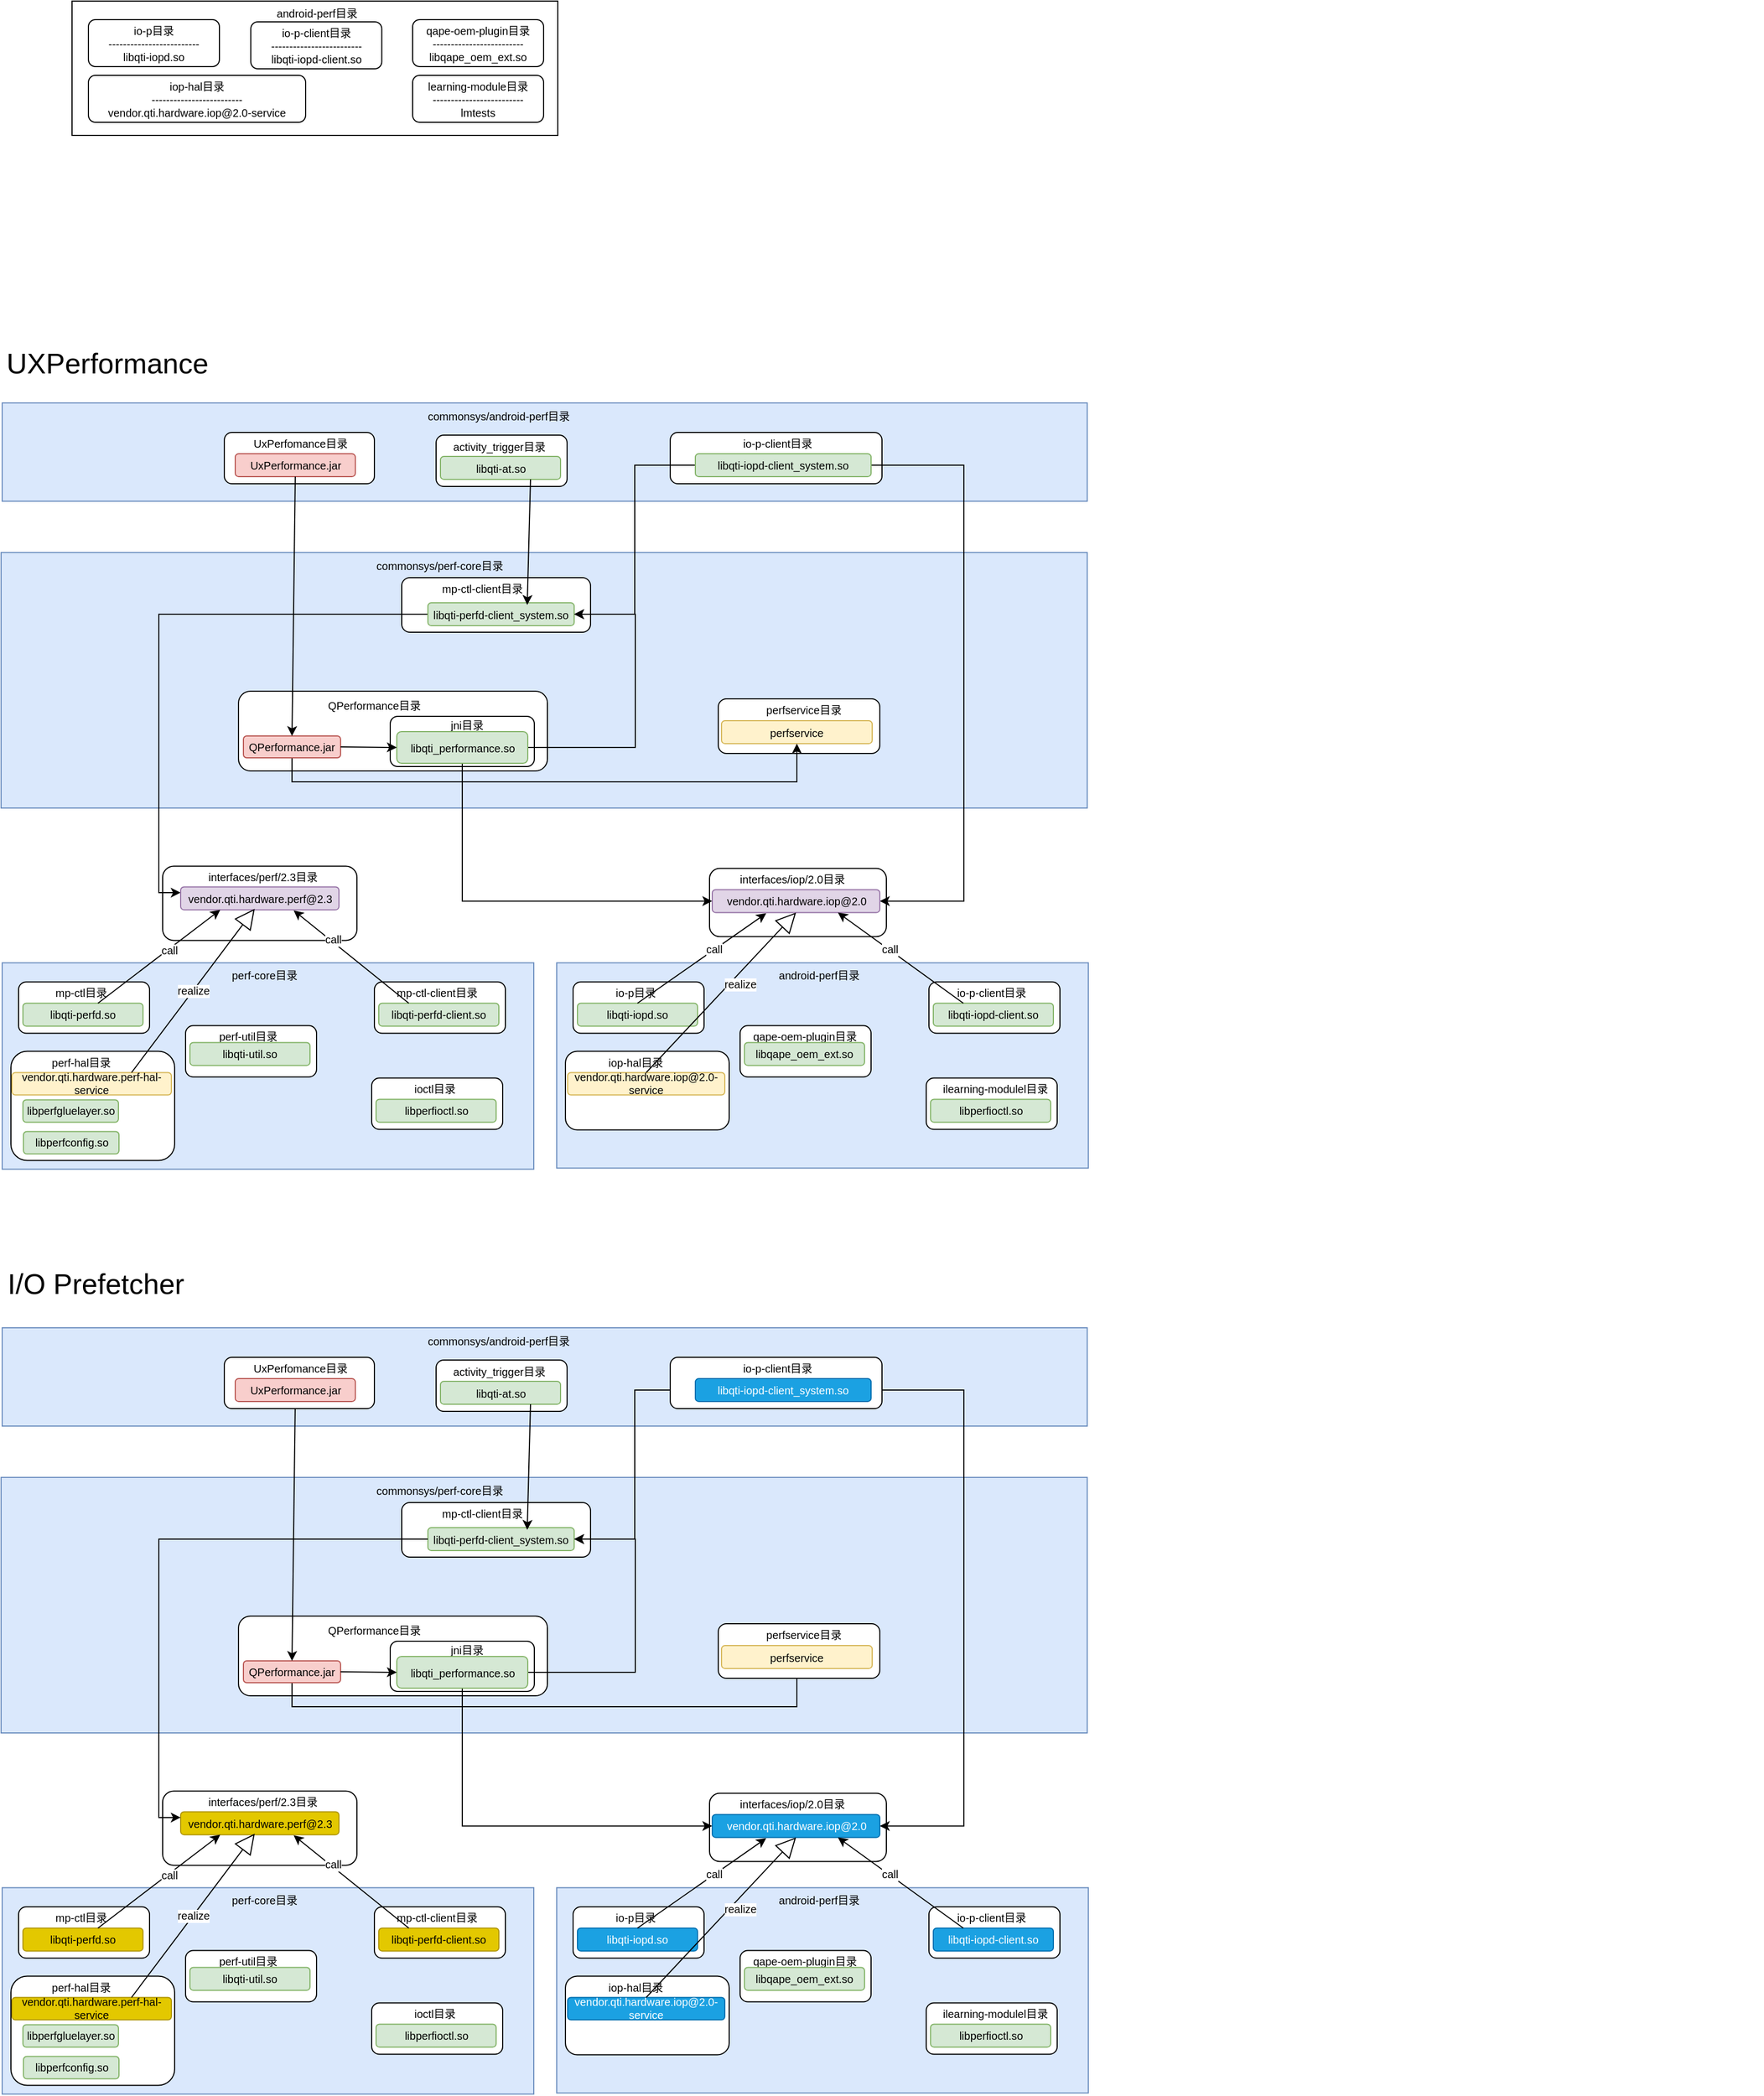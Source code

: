 <mxfile version="21.2.3" type="github">
  <diagram name="第 1 页" id="LOrS9Zu_VuIdK76nyXHI">
    <mxGraphModel dx="1238" dy="1875" grid="0" gridSize="10" guides="1" tooltips="1" connect="1" arrows="1" fold="1" page="1" pageScale="1" pageWidth="827" pageHeight="1169" math="0" shadow="0">
      <root>
        <mxCell id="0" />
        <mxCell id="1" parent="0" />
        <mxCell id="BJxtmZE1OANIkkmbHClj-128" value="" style="group" parent="1" vertex="1" connectable="0">
          <mxGeometry x="51" y="-185" width="1613" height="908" as="geometry" />
        </mxCell>
        <mxCell id="BJxtmZE1OANIkkmbHClj-96" value="" style="rounded=1;whiteSpace=wrap;html=1;fontSize=10;" parent="BJxtmZE1OANIkkmbHClj-128" vertex="1">
          <mxGeometry x="648" y="794.24" width="162" height="62.5" as="geometry" />
        </mxCell>
        <mxCell id="BJxtmZE1OANIkkmbHClj-71" value="" style="rounded=1;whiteSpace=wrap;html=1;fontSize=10;" parent="BJxtmZE1OANIkkmbHClj-128" vertex="1">
          <mxGeometry x="147" y="792.24" width="178" height="68" as="geometry" />
        </mxCell>
        <mxCell id="BJxtmZE1OANIkkmbHClj-29" value="" style="rounded=0;whiteSpace=wrap;html=1;fontSize=10;fillColor=#dae8fc;strokeColor=#6c8ebf;" parent="BJxtmZE1OANIkkmbHClj-128" vertex="1">
          <mxGeometry x="-1" y="505" width="995" height="234" as="geometry" />
        </mxCell>
        <mxCell id="BJxtmZE1OANIkkmbHClj-27" value="" style="rounded=0;whiteSpace=wrap;html=1;fontSize=10;fillColor=#dae8fc;strokeColor=#6c8ebf;" parent="BJxtmZE1OANIkkmbHClj-128" vertex="1">
          <mxGeometry y="368" width="994" height="90" as="geometry" />
        </mxCell>
        <mxCell id="BJxtmZE1OANIkkmbHClj-19" value="" style="rounded=0;whiteSpace=wrap;html=1;fontSize=10;" parent="BJxtmZE1OANIkkmbHClj-128" vertex="1">
          <mxGeometry x="64" width="445" height="123" as="geometry" />
        </mxCell>
        <mxCell id="BJxtmZE1OANIkkmbHClj-12" value="" style="rounded=0;whiteSpace=wrap;html=1;fontSize=10;fillColor=#dae8fc;strokeColor=#6c8ebf;" parent="BJxtmZE1OANIkkmbHClj-128" vertex="1">
          <mxGeometry y="880.74" width="487" height="189" as="geometry" />
        </mxCell>
        <mxCell id="BJxtmZE1OANIkkmbHClj-13" value="perf-core目录" style="text;html=1;strokeColor=none;fillColor=none;align=center;verticalAlign=middle;whiteSpace=wrap;rounded=0;fontSize=10;" parent="BJxtmZE1OANIkkmbHClj-128" vertex="1">
          <mxGeometry x="202" y="876.74" width="77" height="30" as="geometry" />
        </mxCell>
        <mxCell id="BJxtmZE1OANIkkmbHClj-14" value="&lt;div style=&quot;font-size: 10px;&quot;&gt;io-p目录&lt;/div&gt;&lt;div style=&quot;font-size: 10px;&quot;&gt;-------------------------&lt;br style=&quot;font-size: 10px;&quot;&gt;&lt;/div&gt;libqti-iopd.so" style="rounded=1;whiteSpace=wrap;html=1;fontSize=10;" parent="BJxtmZE1OANIkkmbHClj-128" vertex="1">
          <mxGeometry x="79" y="17" width="120" height="43" as="geometry" />
        </mxCell>
        <mxCell id="BJxtmZE1OANIkkmbHClj-15" value="&lt;div style=&quot;font-size: 10px;&quot;&gt;io-p-client目录&lt;/div&gt;&lt;div style=&quot;font-size: 10px;&quot;&gt;-------------------------&lt;br style=&quot;font-size: 10px;&quot;&gt;&lt;/div&gt;libqti-iopd-client.so" style="rounded=1;whiteSpace=wrap;html=1;fontSize=10;" parent="BJxtmZE1OANIkkmbHClj-128" vertex="1">
          <mxGeometry x="227.75" y="19" width="120" height="43" as="geometry" />
        </mxCell>
        <mxCell id="BJxtmZE1OANIkkmbHClj-16" value="&lt;div style=&quot;font-size: 10px;&quot;&gt;iop-hal目录&lt;/div&gt;&lt;div style=&quot;font-size: 10px;&quot;&gt;-------------------------&lt;br style=&quot;font-size: 10px;&quot;&gt;&lt;/div&gt;vendor.qti.hardware.iop@2.0-service" style="rounded=1;whiteSpace=wrap;html=1;fontSize=10;" parent="BJxtmZE1OANIkkmbHClj-128" vertex="1">
          <mxGeometry x="79" y="68" width="199" height="43" as="geometry" />
        </mxCell>
        <mxCell id="BJxtmZE1OANIkkmbHClj-17" value="&lt;div style=&quot;font-size: 10px;&quot;&gt;learning-module目录&lt;/div&gt;&lt;div style=&quot;font-size: 10px;&quot;&gt;-------------------------&lt;br style=&quot;font-size: 10px;&quot;&gt;&lt;/div&gt;lmtests" style="rounded=1;whiteSpace=wrap;html=1;fontSize=10;" parent="BJxtmZE1OANIkkmbHClj-128" vertex="1">
          <mxGeometry x="376" y="68" width="120" height="43" as="geometry" />
        </mxCell>
        <mxCell id="BJxtmZE1OANIkkmbHClj-18" value="&lt;div style=&quot;font-size: 10px;&quot;&gt;qape-oem-plugin目录&lt;/div&gt;&lt;div style=&quot;font-size: 10px;&quot;&gt;-------------------------&lt;br style=&quot;font-size: 10px;&quot;&gt;&lt;/div&gt;libqape_oem_ext.so" style="rounded=1;whiteSpace=wrap;html=1;fontSize=10;" parent="BJxtmZE1OANIkkmbHClj-128" vertex="1">
          <mxGeometry x="376" y="17" width="120" height="43" as="geometry" />
        </mxCell>
        <mxCell id="BJxtmZE1OANIkkmbHClj-20" value="android-perf目录" style="text;html=1;strokeColor=none;fillColor=none;align=center;verticalAlign=middle;whiteSpace=wrap;rounded=0;fontSize=10;" parent="BJxtmZE1OANIkkmbHClj-128" vertex="1">
          <mxGeometry x="241.5" width="92.5" height="21" as="geometry" />
        </mxCell>
        <mxCell id="BJxtmZE1OANIkkmbHClj-23" value="" style="rounded=1;whiteSpace=wrap;html=1;fontSize=10;" parent="BJxtmZE1OANIkkmbHClj-128" vertex="1">
          <mxGeometry x="397.5" y="397.5" width="120" height="47" as="geometry" />
        </mxCell>
        <mxCell id="BJxtmZE1OANIkkmbHClj-28" value="commonsys/android-perf目录" style="text;html=1;strokeColor=none;fillColor=none;align=center;verticalAlign=middle;whiteSpace=wrap;rounded=0;fontSize=10;" parent="BJxtmZE1OANIkkmbHClj-128" vertex="1">
          <mxGeometry x="371" y="365" width="168" height="30" as="geometry" />
        </mxCell>
        <mxCell id="BJxtmZE1OANIkkmbHClj-30" value="&lt;div style=&quot;font-size: 10px;&quot;&gt;&lt;br style=&quot;font-size: 10px;&quot;&gt;&lt;/div&gt;" style="rounded=1;whiteSpace=wrap;html=1;fontSize=10;" parent="BJxtmZE1OANIkkmbHClj-128" vertex="1">
          <mxGeometry x="366" y="528" width="173" height="50" as="geometry" />
        </mxCell>
        <mxCell id="BJxtmZE1OANIkkmbHClj-31" value="" style="rounded=1;whiteSpace=wrap;html=1;fontSize=10;" parent="BJxtmZE1OANIkkmbHClj-128" vertex="1">
          <mxGeometry x="656" y="639" width="148" height="50" as="geometry" />
        </mxCell>
        <mxCell id="BJxtmZE1OANIkkmbHClj-32" value="" style="rounded=1;whiteSpace=wrap;html=1;fontSize=10;" parent="BJxtmZE1OANIkkmbHClj-128" vertex="1">
          <mxGeometry x="216.5" y="632" width="283" height="73" as="geometry" />
        </mxCell>
        <mxCell id="BJxtmZE1OANIkkmbHClj-33" value="commonsys/perf-core目录" style="text;html=1;strokeColor=none;fillColor=none;align=center;verticalAlign=middle;whiteSpace=wrap;rounded=0;fontSize=10;" parent="BJxtmZE1OANIkkmbHClj-128" vertex="1">
          <mxGeometry x="317" y="502" width="168" height="30" as="geometry" />
        </mxCell>
        <mxCell id="BJxtmZE1OANIkkmbHClj-34" value="&lt;div style=&quot;font-size: 10px;&quot;&gt;QPerformance目录&lt;/div&gt;" style="text;html=1;strokeColor=none;fillColor=none;align=center;verticalAlign=middle;whiteSpace=wrap;rounded=0;fontSize=10;" parent="BJxtmZE1OANIkkmbHClj-128" vertex="1">
          <mxGeometry x="295.5" y="629" width="90" height="32" as="geometry" />
        </mxCell>
        <mxCell id="gRm9niKjADu2uUC6J8cT-8" style="edgeStyle=orthogonalEdgeStyle;rounded=0;orthogonalLoop=1;jettySize=auto;html=1;entryX=0;entryY=0.25;entryDx=0;entryDy=0;" parent="BJxtmZE1OANIkkmbHClj-128" source="BJxtmZE1OANIkkmbHClj-37" target="BJxtmZE1OANIkkmbHClj-73" edge="1">
          <mxGeometry relative="1" as="geometry" />
        </mxCell>
        <mxCell id="BJxtmZE1OANIkkmbHClj-37" value="libqti-perfd-client_system.so" style="rounded=1;whiteSpace=wrap;html=1;fontSize=10;fillColor=#d5e8d4;strokeColor=#82b366;" parent="BJxtmZE1OANIkkmbHClj-128" vertex="1">
          <mxGeometry x="390" y="551" width="134" height="21" as="geometry" />
        </mxCell>
        <mxCell id="BJxtmZE1OANIkkmbHClj-38" value="mp-ctl-client目录" style="text;html=1;strokeColor=none;fillColor=none;align=center;verticalAlign=middle;whiteSpace=wrap;rounded=0;fontSize=10;" parent="BJxtmZE1OANIkkmbHClj-128" vertex="1">
          <mxGeometry x="399" y="523" width="82" height="30" as="geometry" />
        </mxCell>
        <mxCell id="BJxtmZE1OANIkkmbHClj-39" value="perfservice目录" style="text;html=1;strokeColor=none;fillColor=none;align=center;verticalAlign=middle;whiteSpace=wrap;rounded=0;fontSize=10;" parent="BJxtmZE1OANIkkmbHClj-128" vertex="1">
          <mxGeometry x="697" y="634" width="74.5" height="30" as="geometry" />
        </mxCell>
        <mxCell id="BJxtmZE1OANIkkmbHClj-42" value="perfservice" style="rounded=1;whiteSpace=wrap;html=1;fontSize=10;fillColor=#fff2cc;strokeColor=#d6b656;" parent="BJxtmZE1OANIkkmbHClj-128" vertex="1">
          <mxGeometry x="659" y="659" width="138" height="21" as="geometry" />
        </mxCell>
        <mxCell id="BJxtmZE1OANIkkmbHClj-127" style="edgeStyle=orthogonalEdgeStyle;rounded=0;orthogonalLoop=1;jettySize=auto;html=1;entryX=0.5;entryY=1;entryDx=0;entryDy=0;fontSize=10;exitX=0.5;exitY=1;exitDx=0;exitDy=0;" parent="BJxtmZE1OANIkkmbHClj-128" source="BJxtmZE1OANIkkmbHClj-43" target="BJxtmZE1OANIkkmbHClj-42" edge="1">
          <mxGeometry relative="1" as="geometry">
            <Array as="points">
              <mxPoint x="266" y="715" />
              <mxPoint x="728" y="715" />
            </Array>
          </mxGeometry>
        </mxCell>
        <mxCell id="BJxtmZE1OANIkkmbHClj-43" value="QPerformance.jar" style="rounded=1;whiteSpace=wrap;html=1;fontSize=10;fillColor=#f8cecc;strokeColor=#b85450;" parent="BJxtmZE1OANIkkmbHClj-128" vertex="1">
          <mxGeometry x="221" y="673" width="89" height="20" as="geometry" />
        </mxCell>
        <mxCell id="BJxtmZE1OANIkkmbHClj-45" value="&lt;div style=&quot;font-size: 10px;&quot;&gt;activity_trigger目录&lt;/div&gt;" style="text;html=1;strokeColor=none;fillColor=none;align=center;verticalAlign=middle;whiteSpace=wrap;rounded=0;fontSize=10;" parent="BJxtmZE1OANIkkmbHClj-128" vertex="1">
          <mxGeometry x="410.5" y="392.5" width="89" height="30" as="geometry" />
        </mxCell>
        <mxCell id="BJxtmZE1OANIkkmbHClj-47" value="libqti-at.so" style="rounded=1;whiteSpace=wrap;html=1;fontSize=10;fillColor=#d5e8d4;strokeColor=#82b366;" parent="BJxtmZE1OANIkkmbHClj-128" vertex="1">
          <mxGeometry x="401.5" y="417" width="110" height="21" as="geometry" />
        </mxCell>
        <mxCell id="BJxtmZE1OANIkkmbHClj-49" value="" style="rounded=1;whiteSpace=wrap;html=1;fontSize=10;" parent="BJxtmZE1OANIkkmbHClj-128" vertex="1">
          <mxGeometry x="612" y="395" width="194" height="47" as="geometry" />
        </mxCell>
        <mxCell id="BJxtmZE1OANIkkmbHClj-50" value="&lt;div style=&quot;font-size: 10px;&quot;&gt;&lt;div style=&quot;font-size: 10px;&quot;&gt;io-p-client目录&lt;/div&gt;&lt;/div&gt;" style="text;html=1;strokeColor=none;fillColor=none;align=center;verticalAlign=middle;whiteSpace=wrap;rounded=0;fontSize=10;" parent="BJxtmZE1OANIkkmbHClj-128" vertex="1">
          <mxGeometry x="666" y="390" width="89" height="30" as="geometry" />
        </mxCell>
        <mxCell id="gRm9niKjADu2uUC6J8cT-3" style="edgeStyle=orthogonalEdgeStyle;rounded=0;orthogonalLoop=1;jettySize=auto;html=1;entryX=1;entryY=0.5;entryDx=0;entryDy=0;exitX=1;exitY=0.5;exitDx=0;exitDy=0;" parent="BJxtmZE1OANIkkmbHClj-128" source="BJxtmZE1OANIkkmbHClj-51" target="BJxtmZE1OANIkkmbHClj-98" edge="1">
          <mxGeometry relative="1" as="geometry">
            <Array as="points">
              <mxPoint x="881" y="425" />
              <mxPoint x="881" y="824" />
            </Array>
          </mxGeometry>
        </mxCell>
        <mxCell id="gRm9niKjADu2uUC6J8cT-6" style="edgeStyle=orthogonalEdgeStyle;rounded=0;orthogonalLoop=1;jettySize=auto;html=1;entryX=1;entryY=0.5;entryDx=0;entryDy=0;" parent="BJxtmZE1OANIkkmbHClj-128" source="BJxtmZE1OANIkkmbHClj-51" target="BJxtmZE1OANIkkmbHClj-37" edge="1">
          <mxGeometry relative="1" as="geometry" />
        </mxCell>
        <mxCell id="BJxtmZE1OANIkkmbHClj-51" value="libqti-iopd-client_system.so" style="rounded=1;whiteSpace=wrap;html=1;fontSize=10;fillColor=#d5e8d4;strokeColor=#82b366;" parent="BJxtmZE1OANIkkmbHClj-128" vertex="1">
          <mxGeometry x="635" y="414.5" width="161" height="21" as="geometry" />
        </mxCell>
        <mxCell id="BJxtmZE1OANIkkmbHClj-52" value="" style="rounded=1;whiteSpace=wrap;html=1;fontSize=10;" parent="BJxtmZE1OANIkkmbHClj-128" vertex="1">
          <mxGeometry x="203.5" y="395" width="137.5" height="47" as="geometry" />
        </mxCell>
        <mxCell id="BJxtmZE1OANIkkmbHClj-53" value="&lt;div style=&quot;font-size: 10px;&quot;&gt;&lt;div style=&quot;font-size: 10px;&quot;&gt;UxPerfomance目录&lt;/div&gt;&lt;/div&gt;" style="text;html=1;strokeColor=none;fillColor=none;align=center;verticalAlign=middle;whiteSpace=wrap;rounded=0;fontSize=10;" parent="BJxtmZE1OANIkkmbHClj-128" vertex="1">
          <mxGeometry x="216.5" y="390" width="112.5" height="30" as="geometry" />
        </mxCell>
        <mxCell id="BJxtmZE1OANIkkmbHClj-54" value="UxPerformance.jar" style="rounded=1;whiteSpace=wrap;html=1;fontSize=10;fillColor=#f8cecc;strokeColor=#b85450;" parent="BJxtmZE1OANIkkmbHClj-128" vertex="1">
          <mxGeometry x="213.5" y="414.5" width="110" height="21" as="geometry" />
        </mxCell>
        <mxCell id="BJxtmZE1OANIkkmbHClj-55" value="" style="rounded=1;whiteSpace=wrap;html=1;fontSize=10;" parent="BJxtmZE1OANIkkmbHClj-128" vertex="1">
          <mxGeometry x="15" y="898.24" width="120" height="47" as="geometry" />
        </mxCell>
        <mxCell id="BJxtmZE1OANIkkmbHClj-56" value="&lt;div style=&quot;font-size: 10px;&quot;&gt;&lt;div style=&quot;font-size: 10px;&quot;&gt;mp-ctl目录&lt;/div&gt;&lt;/div&gt;" style="text;html=1;strokeColor=none;fillColor=none;align=center;verticalAlign=middle;whiteSpace=wrap;rounded=0;fontSize=10;" parent="BJxtmZE1OANIkkmbHClj-128" vertex="1">
          <mxGeometry x="28" y="893.24" width="89" height="30" as="geometry" />
        </mxCell>
        <mxCell id="BJxtmZE1OANIkkmbHClj-57" value="&lt;div style=&quot;font-size: 10px;&quot;&gt;libqti-perfd.so&lt;/div&gt;" style="rounded=1;whiteSpace=wrap;html=1;fontSize=10;fillColor=#d5e8d4;strokeColor=#82b366;" parent="BJxtmZE1OANIkkmbHClj-128" vertex="1">
          <mxGeometry x="19" y="917.74" width="110" height="21" as="geometry" />
        </mxCell>
        <mxCell id="BJxtmZE1OANIkkmbHClj-58" value="" style="rounded=1;whiteSpace=wrap;html=1;fontSize=10;" parent="BJxtmZE1OANIkkmbHClj-128" vertex="1">
          <mxGeometry x="338.5" y="986.24" width="120" height="47" as="geometry" />
        </mxCell>
        <mxCell id="BJxtmZE1OANIkkmbHClj-59" value="&lt;div style=&quot;font-size: 10px;&quot;&gt;&lt;div style=&quot;font-size: 10px;&quot;&gt;ioctl目录&lt;/div&gt;&lt;/div&gt;" style="text;html=1;strokeColor=none;fillColor=none;align=center;verticalAlign=middle;whiteSpace=wrap;rounded=0;fontSize=10;" parent="BJxtmZE1OANIkkmbHClj-128" vertex="1">
          <mxGeometry x="351.5" y="981.24" width="89" height="30" as="geometry" />
        </mxCell>
        <mxCell id="BJxtmZE1OANIkkmbHClj-60" value="libperfioctl.so" style="rounded=1;whiteSpace=wrap;html=1;fontSize=10;fillColor=#d5e8d4;strokeColor=#82b366;" parent="BJxtmZE1OANIkkmbHClj-128" vertex="1">
          <mxGeometry x="342.5" y="1005.74" width="110" height="21" as="geometry" />
        </mxCell>
        <mxCell id="BJxtmZE1OANIkkmbHClj-61" value="" style="rounded=1;whiteSpace=wrap;html=1;fontSize=10;" parent="BJxtmZE1OANIkkmbHClj-128" vertex="1">
          <mxGeometry x="8" y="961.74" width="150" height="100" as="geometry" />
        </mxCell>
        <mxCell id="BJxtmZE1OANIkkmbHClj-62" value="&lt;div style=&quot;font-size: 10px;&quot;&gt;perf-hal目录&lt;/div&gt;" style="text;html=1;strokeColor=none;fillColor=none;align=center;verticalAlign=middle;whiteSpace=wrap;rounded=0;fontSize=10;" parent="BJxtmZE1OANIkkmbHClj-128" vertex="1">
          <mxGeometry x="28" y="956.74" width="89" height="30" as="geometry" />
        </mxCell>
        <mxCell id="BJxtmZE1OANIkkmbHClj-63" value="&lt;div style=&quot;font-size: 10px;&quot;&gt;libperfgluelayer.so&lt;/div&gt;" style="rounded=1;whiteSpace=wrap;html=1;fontSize=10;fillColor=#d5e8d4;strokeColor=#82b366;" parent="BJxtmZE1OANIkkmbHClj-128" vertex="1">
          <mxGeometry x="19" y="1006.24" width="87.5" height="20.5" as="geometry" />
        </mxCell>
        <mxCell id="BJxtmZE1OANIkkmbHClj-64" value="" style="rounded=1;whiteSpace=wrap;html=1;fontSize=10;" parent="BJxtmZE1OANIkkmbHClj-128" vertex="1">
          <mxGeometry x="168" y="938.24" width="120" height="47" as="geometry" />
        </mxCell>
        <mxCell id="BJxtmZE1OANIkkmbHClj-65" value="&lt;div style=&quot;font-size: 10px;&quot;&gt;perf-util目录&lt;/div&gt;" style="text;html=1;strokeColor=none;fillColor=none;align=center;verticalAlign=middle;whiteSpace=wrap;rounded=0;fontSize=10;" parent="BJxtmZE1OANIkkmbHClj-128" vertex="1">
          <mxGeometry x="181" y="933.24" width="89" height="30" as="geometry" />
        </mxCell>
        <mxCell id="BJxtmZE1OANIkkmbHClj-66" value="libqti-util.so" style="rounded=1;whiteSpace=wrap;html=1;fontSize=10;fillColor=#d5e8d4;strokeColor=#82b366;" parent="BJxtmZE1OANIkkmbHClj-128" vertex="1">
          <mxGeometry x="172" y="953.74" width="110" height="21" as="geometry" />
        </mxCell>
        <mxCell id="BJxtmZE1OANIkkmbHClj-67" value="" style="rounded=1;whiteSpace=wrap;html=1;fontSize=10;" parent="BJxtmZE1OANIkkmbHClj-128" vertex="1">
          <mxGeometry x="341" y="898.24" width="120" height="47" as="geometry" />
        </mxCell>
        <mxCell id="BJxtmZE1OANIkkmbHClj-68" value="&lt;div style=&quot;font-size: 10px;&quot;&gt;mp-ctl-client目录&lt;/div&gt;" style="text;html=1;strokeColor=none;fillColor=none;align=center;verticalAlign=middle;whiteSpace=wrap;rounded=0;fontSize=10;" parent="BJxtmZE1OANIkkmbHClj-128" vertex="1">
          <mxGeometry x="354" y="893.24" width="89" height="30" as="geometry" />
        </mxCell>
        <mxCell id="BJxtmZE1OANIkkmbHClj-69" value="&lt;div style=&quot;font-size: 10px;&quot;&gt;libqti-perfd-client.so&lt;/div&gt;" style="rounded=1;whiteSpace=wrap;html=1;fontSize=10;fillColor=#d5e8d4;strokeColor=#82b366;" parent="BJxtmZE1OANIkkmbHClj-128" vertex="1">
          <mxGeometry x="345" y="917.74" width="110" height="21" as="geometry" />
        </mxCell>
        <mxCell id="BJxtmZE1OANIkkmbHClj-70" value="libperfconfig.so" style="rounded=1;whiteSpace=wrap;html=1;fontSize=10;fillColor=#d5e8d4;strokeColor=#82b366;" parent="BJxtmZE1OANIkkmbHClj-128" vertex="1">
          <mxGeometry x="19.5" y="1035.24" width="87.5" height="20.5" as="geometry" />
        </mxCell>
        <mxCell id="BJxtmZE1OANIkkmbHClj-72" value="&lt;div style=&quot;font-size: 10px;&quot;&gt;interfaces/perf/2.3目录&lt;/div&gt;" style="text;html=1;strokeColor=none;fillColor=none;align=center;verticalAlign=middle;whiteSpace=wrap;rounded=0;fontSize=10;" parent="BJxtmZE1OANIkkmbHClj-128" vertex="1">
          <mxGeometry x="174" y="786.74" width="130" height="30" as="geometry" />
        </mxCell>
        <mxCell id="BJxtmZE1OANIkkmbHClj-73" value="vendor.qti.hardware.perf@2.3" style="rounded=1;whiteSpace=wrap;html=1;fontSize=10;fillColor=#e1d5e7;strokeColor=#9673a6;" parent="BJxtmZE1OANIkkmbHClj-128" vertex="1">
          <mxGeometry x="163.5" y="811.24" width="145" height="21" as="geometry" />
        </mxCell>
        <mxCell id="BJxtmZE1OANIkkmbHClj-74" value="" style="endArrow=classic;html=1;rounded=0;fontSize=10;entryX=0.25;entryY=1;entryDx=0;entryDy=0;" parent="BJxtmZE1OANIkkmbHClj-128" source="BJxtmZE1OANIkkmbHClj-57" target="BJxtmZE1OANIkkmbHClj-73" edge="1">
          <mxGeometry width="50" height="50" relative="1" as="geometry">
            <mxPoint x="40" y="840.74" as="sourcePoint" />
            <mxPoint x="90" y="790.74" as="targetPoint" />
          </mxGeometry>
        </mxCell>
        <mxCell id="BJxtmZE1OANIkkmbHClj-126" value="call" style="edgeLabel;html=1;align=center;verticalAlign=middle;resizable=0;points=[];fontSize=10;" parent="BJxtmZE1OANIkkmbHClj-74" vertex="1" connectable="0">
          <mxGeometry x="0.158" y="-1" relative="1" as="geometry">
            <mxPoint as="offset" />
          </mxGeometry>
        </mxCell>
        <mxCell id="BJxtmZE1OANIkkmbHClj-77" value="" style="endArrow=classic;html=1;rounded=0;fontSize=10;exitX=0.25;exitY=0;exitDx=0;exitDy=0;entryX=0.714;entryY=1.024;entryDx=0;entryDy=0;entryPerimeter=0;" parent="BJxtmZE1OANIkkmbHClj-128" source="BJxtmZE1OANIkkmbHClj-69" target="BJxtmZE1OANIkkmbHClj-73" edge="1">
          <mxGeometry width="50" height="50" relative="1" as="geometry">
            <mxPoint x="531" y="849.74" as="sourcePoint" />
            <mxPoint x="581" y="799.74" as="targetPoint" />
          </mxGeometry>
        </mxCell>
        <mxCell id="BJxtmZE1OANIkkmbHClj-125" value="call" style="edgeLabel;html=1;align=center;verticalAlign=middle;resizable=0;points=[];fontSize=10;" parent="BJxtmZE1OANIkkmbHClj-77" vertex="1" connectable="0">
          <mxGeometry x="0.346" y="-2" relative="1" as="geometry">
            <mxPoint as="offset" />
          </mxGeometry>
        </mxCell>
        <mxCell id="BJxtmZE1OANIkkmbHClj-78" value="" style="rounded=0;whiteSpace=wrap;html=1;fontSize=10;fillColor=#dae8fc;strokeColor=#6c8ebf;" parent="BJxtmZE1OANIkkmbHClj-128" vertex="1">
          <mxGeometry x="508" y="880.74" width="487" height="188" as="geometry" />
        </mxCell>
        <mxCell id="BJxtmZE1OANIkkmbHClj-79" value="android-perf目录" style="text;html=1;strokeColor=none;fillColor=none;align=center;verticalAlign=middle;whiteSpace=wrap;rounded=0;fontSize=10;" parent="BJxtmZE1OANIkkmbHClj-128" vertex="1">
          <mxGeometry x="710" y="876.74" width="77" height="30" as="geometry" />
        </mxCell>
        <mxCell id="BJxtmZE1OANIkkmbHClj-80" value="" style="rounded=1;whiteSpace=wrap;html=1;fontSize=10;" parent="BJxtmZE1OANIkkmbHClj-128" vertex="1">
          <mxGeometry x="523" y="898.24" width="120" height="47" as="geometry" />
        </mxCell>
        <mxCell id="BJxtmZE1OANIkkmbHClj-81" value="&lt;div style=&quot;font-size: 10px;&quot;&gt;&lt;div style=&quot;font-size: 10px;&quot;&gt;io-p目录&lt;/div&gt;&lt;/div&gt;" style="text;html=1;strokeColor=none;fillColor=none;align=center;verticalAlign=middle;whiteSpace=wrap;rounded=0;fontSize=10;" parent="BJxtmZE1OANIkkmbHClj-128" vertex="1">
          <mxGeometry x="536" y="893.24" width="89" height="30" as="geometry" />
        </mxCell>
        <mxCell id="BJxtmZE1OANIkkmbHClj-82" value="libqti-iopd.so" style="rounded=1;whiteSpace=wrap;html=1;fontSize=10;fillColor=#d5e8d4;strokeColor=#82b366;" parent="BJxtmZE1OANIkkmbHClj-128" vertex="1">
          <mxGeometry x="527" y="917.74" width="110" height="21" as="geometry" />
        </mxCell>
        <mxCell id="BJxtmZE1OANIkkmbHClj-83" value="" style="rounded=1;whiteSpace=wrap;html=1;fontSize=10;" parent="BJxtmZE1OANIkkmbHClj-128" vertex="1">
          <mxGeometry x="846.5" y="986.24" width="120" height="47" as="geometry" />
        </mxCell>
        <mxCell id="BJxtmZE1OANIkkmbHClj-84" value="&lt;div style=&quot;font-size: 10px;&quot;&gt;&lt;div style=&quot;font-size: 10px;&quot;&gt;ilearning-modulel目录&lt;/div&gt;&lt;/div&gt;" style="text;html=1;strokeColor=none;fillColor=none;align=center;verticalAlign=middle;whiteSpace=wrap;rounded=0;fontSize=10;" parent="BJxtmZE1OANIkkmbHClj-128" vertex="1">
          <mxGeometry x="859.5" y="981.24" width="99.5" height="30" as="geometry" />
        </mxCell>
        <mxCell id="BJxtmZE1OANIkkmbHClj-85" value="libperfioctl.so" style="rounded=1;whiteSpace=wrap;html=1;fontSize=10;fillColor=#d5e8d4;strokeColor=#82b366;" parent="BJxtmZE1OANIkkmbHClj-128" vertex="1">
          <mxGeometry x="850.5" y="1005.74" width="110" height="21" as="geometry" />
        </mxCell>
        <mxCell id="BJxtmZE1OANIkkmbHClj-86" value="" style="rounded=1;whiteSpace=wrap;html=1;fontSize=10;" parent="BJxtmZE1OANIkkmbHClj-128" vertex="1">
          <mxGeometry x="516" y="961.74" width="150" height="72" as="geometry" />
        </mxCell>
        <mxCell id="BJxtmZE1OANIkkmbHClj-87" value="&lt;div style=&quot;font-size: 10px;&quot;&gt;iop-hal目录&lt;/div&gt;" style="text;html=1;strokeColor=none;fillColor=none;align=center;verticalAlign=middle;whiteSpace=wrap;rounded=0;fontSize=10;" parent="BJxtmZE1OANIkkmbHClj-128" vertex="1">
          <mxGeometry x="536" y="956.74" width="89" height="30" as="geometry" />
        </mxCell>
        <mxCell id="BJxtmZE1OANIkkmbHClj-88" value="vendor.qti.hardware.iop@2.0-service" style="rounded=1;whiteSpace=wrap;html=1;fontSize=10;fillColor=#fff2cc;strokeColor=#d6b656;" parent="BJxtmZE1OANIkkmbHClj-128" vertex="1">
          <mxGeometry x="518" y="981.24" width="144" height="20.5" as="geometry" />
        </mxCell>
        <mxCell id="BJxtmZE1OANIkkmbHClj-89" value="" style="rounded=1;whiteSpace=wrap;html=1;fontSize=10;" parent="BJxtmZE1OANIkkmbHClj-128" vertex="1">
          <mxGeometry x="676" y="938.24" width="120" height="47" as="geometry" />
        </mxCell>
        <mxCell id="BJxtmZE1OANIkkmbHClj-90" value="&lt;div style=&quot;font-size: 10px;&quot;&gt;qape-oem-plugin目录&lt;/div&gt;" style="text;html=1;strokeColor=none;fillColor=none;align=center;verticalAlign=middle;whiteSpace=wrap;rounded=0;fontSize=10;" parent="BJxtmZE1OANIkkmbHClj-128" vertex="1">
          <mxGeometry x="684" y="933.24" width="103" height="30" as="geometry" />
        </mxCell>
        <mxCell id="BJxtmZE1OANIkkmbHClj-91" value="libqape_oem_ext.so" style="rounded=1;whiteSpace=wrap;html=1;fontSize=10;fillColor=#d5e8d4;strokeColor=#82b366;" parent="BJxtmZE1OANIkkmbHClj-128" vertex="1">
          <mxGeometry x="680" y="953.74" width="110" height="21" as="geometry" />
        </mxCell>
        <mxCell id="BJxtmZE1OANIkkmbHClj-92" value="" style="rounded=1;whiteSpace=wrap;html=1;fontSize=10;" parent="BJxtmZE1OANIkkmbHClj-128" vertex="1">
          <mxGeometry x="849" y="898.24" width="120" height="47" as="geometry" />
        </mxCell>
        <mxCell id="BJxtmZE1OANIkkmbHClj-93" value="&lt;div style=&quot;font-size: 10px;&quot;&gt;io-p-client目录&lt;/div&gt;" style="text;html=1;strokeColor=none;fillColor=none;align=center;verticalAlign=middle;whiteSpace=wrap;rounded=0;fontSize=10;" parent="BJxtmZE1OANIkkmbHClj-128" vertex="1">
          <mxGeometry x="862" y="893.24" width="89" height="30" as="geometry" />
        </mxCell>
        <mxCell id="BJxtmZE1OANIkkmbHClj-94" value="libqti-iopd-client.so" style="rounded=1;whiteSpace=wrap;html=1;fontSize=10;fillColor=#d5e8d4;strokeColor=#82b366;" parent="BJxtmZE1OANIkkmbHClj-128" vertex="1">
          <mxGeometry x="853" y="917.74" width="110" height="21" as="geometry" />
        </mxCell>
        <mxCell id="BJxtmZE1OANIkkmbHClj-97" value="&lt;div style=&quot;font-size: 10px;&quot;&gt;interfaces/iop/2.0目录&lt;/div&gt;" style="text;html=1;strokeColor=none;fillColor=none;align=center;verticalAlign=middle;whiteSpace=wrap;rounded=0;fontSize=10;" parent="BJxtmZE1OANIkkmbHClj-128" vertex="1">
          <mxGeometry x="661" y="789.24" width="126" height="30" as="geometry" />
        </mxCell>
        <mxCell id="BJxtmZE1OANIkkmbHClj-98" value="vendor.qti.hardware.iop@2.0" style="rounded=1;whiteSpace=wrap;html=1;fontSize=10;fillColor=#e1d5e7;strokeColor=#9673a6;" parent="BJxtmZE1OANIkkmbHClj-128" vertex="1">
          <mxGeometry x="650.5" y="813.74" width="153.5" height="21" as="geometry" />
        </mxCell>
        <mxCell id="BJxtmZE1OANIkkmbHClj-99" value="" style="endArrow=classic;html=1;rounded=0;fontSize=10;exitX=0.5;exitY=0;exitDx=0;exitDy=0;entryX=0.322;entryY=1.032;entryDx=0;entryDy=0;entryPerimeter=0;" parent="BJxtmZE1OANIkkmbHClj-128" source="BJxtmZE1OANIkkmbHClj-82" target="BJxtmZE1OANIkkmbHClj-98" edge="1">
          <mxGeometry width="50" height="50" relative="1" as="geometry">
            <mxPoint x="542" y="831.74" as="sourcePoint" />
            <mxPoint x="592" y="781.74" as="targetPoint" />
          </mxGeometry>
        </mxCell>
        <mxCell id="BJxtmZE1OANIkkmbHClj-124" value="call" style="edgeLabel;html=1;align=center;verticalAlign=middle;resizable=0;points=[];fontSize=10;" parent="BJxtmZE1OANIkkmbHClj-99" vertex="1" connectable="0">
          <mxGeometry x="0.187" y="1" relative="1" as="geometry">
            <mxPoint as="offset" />
          </mxGeometry>
        </mxCell>
        <mxCell id="BJxtmZE1OANIkkmbHClj-100" value="" style="endArrow=classic;html=1;rounded=0;fontSize=10;exitX=0.25;exitY=0;exitDx=0;exitDy=0;entryX=0.75;entryY=1;entryDx=0;entryDy=0;" parent="BJxtmZE1OANIkkmbHClj-128" source="BJxtmZE1OANIkkmbHClj-94" target="BJxtmZE1OANIkkmbHClj-98" edge="1">
          <mxGeometry width="50" height="50" relative="1" as="geometry">
            <mxPoint x="949" y="835.74" as="sourcePoint" />
            <mxPoint x="999" y="785.74" as="targetPoint" />
          </mxGeometry>
        </mxCell>
        <mxCell id="BJxtmZE1OANIkkmbHClj-123" value="call" style="edgeLabel;html=1;align=center;verticalAlign=middle;resizable=0;points=[];fontSize=10;" parent="BJxtmZE1OANIkkmbHClj-100" vertex="1" connectable="0">
          <mxGeometry x="0.195" y="-1" relative="1" as="geometry">
            <mxPoint as="offset" />
          </mxGeometry>
        </mxCell>
        <mxCell id="BJxtmZE1OANIkkmbHClj-102" value="vendor.qti.hardware.perf-hal-service" style="rounded=1;whiteSpace=wrap;html=1;fontSize=10;fillColor=#fff2cc;strokeColor=#d6b656;" parent="BJxtmZE1OANIkkmbHClj-128" vertex="1">
          <mxGeometry x="9" y="981.24" width="146" height="20.5" as="geometry" />
        </mxCell>
        <mxCell id="BJxtmZE1OANIkkmbHClj-103" value="realize" style="endArrow=block;endSize=16;endFill=0;html=1;rounded=0;fontSize=10;exitX=0.5;exitY=0;exitDx=0;exitDy=0;entryX=0.5;entryY=1;entryDx=0;entryDy=0;" parent="BJxtmZE1OANIkkmbHClj-128" source="BJxtmZE1OANIkkmbHClj-88" target="BJxtmZE1OANIkkmbHClj-98" edge="1">
          <mxGeometry x="0.181" y="-7" width="160" relative="1" as="geometry">
            <mxPoint x="551" y="1113.74" as="sourcePoint" />
            <mxPoint x="711" y="1113.74" as="targetPoint" />
            <mxPoint as="offset" />
          </mxGeometry>
        </mxCell>
        <mxCell id="BJxtmZE1OANIkkmbHClj-104" value="realize" style="endArrow=block;endSize=16;endFill=0;html=1;rounded=0;fontSize=10;exitX=0.75;exitY=0;exitDx=0;exitDy=0;entryX=0.468;entryY=0.952;entryDx=0;entryDy=0;entryPerimeter=0;" parent="BJxtmZE1OANIkkmbHClj-128" source="BJxtmZE1OANIkkmbHClj-102" target="BJxtmZE1OANIkkmbHClj-73" edge="1">
          <mxGeometry width="160" relative="1" as="geometry">
            <mxPoint x="142" y="1136.74" as="sourcePoint" />
            <mxPoint x="302" y="1136.74" as="targetPoint" />
          </mxGeometry>
        </mxCell>
        <mxCell id="BJxtmZE1OANIkkmbHClj-106" value="" style="endArrow=classic;html=1;rounded=0;fontSize=10;exitX=0.75;exitY=1;exitDx=0;exitDy=0;entryX=1;entryY=1;entryDx=0;entryDy=0;" parent="BJxtmZE1OANIkkmbHClj-128" source="BJxtmZE1OANIkkmbHClj-47" target="BJxtmZE1OANIkkmbHClj-38" edge="1">
          <mxGeometry width="50" height="50" relative="1" as="geometry">
            <mxPoint x="372" y="393" as="sourcePoint" />
            <mxPoint x="422" y="343" as="targetPoint" />
          </mxGeometry>
        </mxCell>
        <mxCell id="BJxtmZE1OANIkkmbHClj-109" value="" style="endArrow=classic;html=1;rounded=0;fontSize=10;exitX=0.5;exitY=1;exitDx=0;exitDy=0;entryX=0.5;entryY=0;entryDx=0;entryDy=0;" parent="BJxtmZE1OANIkkmbHClj-128" source="BJxtmZE1OANIkkmbHClj-54" target="BJxtmZE1OANIkkmbHClj-43" edge="1">
          <mxGeometry width="50" height="50" relative="1" as="geometry">
            <mxPoint x="816" y="473" as="sourcePoint" />
            <mxPoint x="866" y="423" as="targetPoint" />
          </mxGeometry>
        </mxCell>
        <mxCell id="BJxtmZE1OANIkkmbHClj-111" value="" style="rounded=1;whiteSpace=wrap;html=1;fontSize=10;" parent="BJxtmZE1OANIkkmbHClj-128" vertex="1">
          <mxGeometry x="355.5" y="655" width="132" height="46" as="geometry" />
        </mxCell>
        <mxCell id="BJxtmZE1OANIkkmbHClj-113" value="jni目录" style="text;html=1;strokeColor=none;fillColor=none;align=center;verticalAlign=middle;whiteSpace=wrap;rounded=0;fontSize=10;" parent="BJxtmZE1OANIkkmbHClj-128" vertex="1">
          <mxGeometry x="396.0" y="654" width="60" height="18" as="geometry" />
        </mxCell>
        <mxCell id="BJxtmZE1OANIkkmbHClj-119" style="edgeStyle=orthogonalEdgeStyle;rounded=0;orthogonalLoop=1;jettySize=auto;html=1;fontSize=10;entryX=1;entryY=0.5;entryDx=0;entryDy=0;" parent="BJxtmZE1OANIkkmbHClj-128" source="BJxtmZE1OANIkkmbHClj-115" target="BJxtmZE1OANIkkmbHClj-37" edge="1">
          <mxGeometry relative="1" as="geometry">
            <Array as="points">
              <mxPoint x="580" y="684" />
              <mxPoint x="580" y="562" />
            </Array>
          </mxGeometry>
        </mxCell>
        <mxCell id="gRm9niKjADu2uUC6J8cT-5" style="edgeStyle=orthogonalEdgeStyle;rounded=0;orthogonalLoop=1;jettySize=auto;html=1;entryX=0;entryY=0.5;entryDx=0;entryDy=0;" parent="BJxtmZE1OANIkkmbHClj-128" source="BJxtmZE1OANIkkmbHClj-115" target="BJxtmZE1OANIkkmbHClj-98" edge="1">
          <mxGeometry relative="1" as="geometry">
            <Array as="points">
              <mxPoint x="422" y="824" />
            </Array>
          </mxGeometry>
        </mxCell>
        <mxCell id="BJxtmZE1OANIkkmbHClj-115" value="libqti_performance.so" style="rounded=1;whiteSpace=wrap;html=1;fontSize=10;fillColor=#d5e8d4;strokeColor=#82b366;" parent="BJxtmZE1OANIkkmbHClj-128" vertex="1">
          <mxGeometry x="361.5" y="669" width="120" height="29" as="geometry" />
        </mxCell>
        <mxCell id="BJxtmZE1OANIkkmbHClj-117" value="" style="endArrow=classic;html=1;rounded=0;fontSize=10;exitX=1;exitY=0.5;exitDx=0;exitDy=0;entryX=0;entryY=0.5;entryDx=0;entryDy=0;" parent="BJxtmZE1OANIkkmbHClj-128" source="BJxtmZE1OANIkkmbHClj-43" target="BJxtmZE1OANIkkmbHClj-115" edge="1">
          <mxGeometry width="50" height="50" relative="1" as="geometry">
            <mxPoint x="-140.5" y="589" as="sourcePoint" />
            <mxPoint x="-90.5" y="539" as="targetPoint" />
          </mxGeometry>
        </mxCell>
        <mxCell id="4ueyB9Q912uNRuG1QaPG-184" value="&lt;article style=&quot;font-size: 26px;&quot; data-content=&quot;[{&amp;quot;type&amp;quot;:&amp;quot;block&amp;quot;,&amp;quot;id&amp;quot;:&amp;quot;d12z-1676944790557&amp;quot;,&amp;quot;name&amp;quot;:&amp;quot;heading&amp;quot;,&amp;quot;data&amp;quot;:{&amp;quot;level&amp;quot;:&amp;quot;h1&amp;quot;},&amp;quot;nodes&amp;quot;:[{&amp;quot;type&amp;quot;:&amp;quot;text&amp;quot;,&amp;quot;id&amp;quot;:&amp;quot;t6F5-1676944790558&amp;quot;,&amp;quot;leaves&amp;quot;:[{&amp;quot;text&amp;quot;:&amp;quot;I/O&amp;nbsp;Prefetcher&amp;quot;,&amp;quot;marks&amp;quot;:[{&amp;quot;type&amp;quot;:&amp;quot;color&amp;quot;,&amp;quot;value&amp;quot;:&amp;quot;#4d4d4d&amp;quot;},{&amp;quot;type&amp;quot;:&amp;quot;backgroundColor&amp;quot;,&amp;quot;value&amp;quot;:&amp;quot;rgb(255,&amp;nbsp;255,&amp;nbsp;255)&amp;quot;},{&amp;quot;type&amp;quot;:&amp;quot;fontSize&amp;quot;,&amp;quot;value&amp;quot;:16},{&amp;quot;type&amp;quot;:&amp;quot;fontFamily&amp;quot;,&amp;quot;value&amp;quot;:&amp;quot;Arial&amp;quot;},{&amp;quot;type&amp;quot;:&amp;quot;bold&amp;quot;}]}]}]}]&quot;&gt;&lt;div style=&quot;line-height: 1.75; text-align: left;&quot; id=&quot;6ExG-1683965540793&quot;&gt;UXPerformance&lt;/div&gt;&lt;/article&gt;&lt;p&gt;&lt;br&gt;&lt;/p&gt;" style="text;html=1;strokeColor=none;fillColor=none;spacing=5;spacingTop=-20;whiteSpace=wrap;overflow=hidden;rounded=0;" vertex="1" parent="BJxtmZE1OANIkkmbHClj-128">
          <mxGeometry x="-1" y="320" width="990" height="32" as="geometry" />
        </mxCell>
        <mxCell id="4ueyB9Q912uNRuG1QaPG-96" value="" style="rounded=1;whiteSpace=wrap;html=1;fontSize=10;" vertex="1" parent="1">
          <mxGeometry x="699" y="1456.24" width="162" height="62.5" as="geometry" />
        </mxCell>
        <mxCell id="4ueyB9Q912uNRuG1QaPG-97" value="" style="rounded=1;whiteSpace=wrap;html=1;fontSize=10;" vertex="1" parent="1">
          <mxGeometry x="198" y="1454.24" width="178" height="68" as="geometry" />
        </mxCell>
        <mxCell id="4ueyB9Q912uNRuG1QaPG-98" value="" style="rounded=0;whiteSpace=wrap;html=1;fontSize=10;fillColor=#dae8fc;strokeColor=#6c8ebf;" vertex="1" parent="1">
          <mxGeometry x="50" y="1167" width="995" height="234" as="geometry" />
        </mxCell>
        <mxCell id="4ueyB9Q912uNRuG1QaPG-99" value="" style="rounded=0;whiteSpace=wrap;html=1;fontSize=10;fillColor=#dae8fc;strokeColor=#6c8ebf;" vertex="1" parent="1">
          <mxGeometry x="51" y="1030" width="994" height="90" as="geometry" />
        </mxCell>
        <mxCell id="4ueyB9Q912uNRuG1QaPG-100" value="" style="rounded=0;whiteSpace=wrap;html=1;fontSize=10;fillColor=#dae8fc;strokeColor=#6c8ebf;" vertex="1" parent="1">
          <mxGeometry x="51" y="1542.74" width="487" height="189" as="geometry" />
        </mxCell>
        <mxCell id="4ueyB9Q912uNRuG1QaPG-101" value="perf-core目录" style="text;html=1;strokeColor=none;fillColor=none;align=center;verticalAlign=middle;whiteSpace=wrap;rounded=0;fontSize=10;" vertex="1" parent="1">
          <mxGeometry x="253" y="1538.74" width="77" height="30" as="geometry" />
        </mxCell>
        <mxCell id="4ueyB9Q912uNRuG1QaPG-102" value="" style="rounded=1;whiteSpace=wrap;html=1;fontSize=10;" vertex="1" parent="1">
          <mxGeometry x="448.5" y="1059.5" width="120" height="47" as="geometry" />
        </mxCell>
        <mxCell id="4ueyB9Q912uNRuG1QaPG-103" value="commonsys/android-perf目录" style="text;html=1;strokeColor=none;fillColor=none;align=center;verticalAlign=middle;whiteSpace=wrap;rounded=0;fontSize=10;" vertex="1" parent="1">
          <mxGeometry x="422" y="1027" width="168" height="30" as="geometry" />
        </mxCell>
        <mxCell id="4ueyB9Q912uNRuG1QaPG-104" value="&lt;div style=&quot;font-size: 10px;&quot;&gt;&lt;br style=&quot;font-size: 10px;&quot;&gt;&lt;/div&gt;" style="rounded=1;whiteSpace=wrap;html=1;fontSize=10;" vertex="1" parent="1">
          <mxGeometry x="417" y="1190" width="173" height="50" as="geometry" />
        </mxCell>
        <mxCell id="4ueyB9Q912uNRuG1QaPG-106" value="" style="rounded=1;whiteSpace=wrap;html=1;fontSize=10;" vertex="1" parent="1">
          <mxGeometry x="267.5" y="1294" width="283" height="73" as="geometry" />
        </mxCell>
        <mxCell id="4ueyB9Q912uNRuG1QaPG-107" value="commonsys/perf-core目录" style="text;html=1;strokeColor=none;fillColor=none;align=center;verticalAlign=middle;whiteSpace=wrap;rounded=0;fontSize=10;" vertex="1" parent="1">
          <mxGeometry x="368" y="1164" width="168" height="30" as="geometry" />
        </mxCell>
        <mxCell id="4ueyB9Q912uNRuG1QaPG-108" value="&lt;div style=&quot;font-size: 10px;&quot;&gt;QPerformance目录&lt;/div&gt;" style="text;html=1;strokeColor=none;fillColor=none;align=center;verticalAlign=middle;whiteSpace=wrap;rounded=0;fontSize=10;" vertex="1" parent="1">
          <mxGeometry x="346.5" y="1291" width="90" height="32" as="geometry" />
        </mxCell>
        <mxCell id="4ueyB9Q912uNRuG1QaPG-110" value="libqti-perfd-client_system.so" style="rounded=1;whiteSpace=wrap;html=1;fontSize=10;fillColor=#d5e8d4;strokeColor=#82b366;" vertex="1" parent="1">
          <mxGeometry x="441" y="1213" width="134" height="21" as="geometry" />
        </mxCell>
        <mxCell id="4ueyB9Q912uNRuG1QaPG-111" value="mp-ctl-client目录" style="text;html=1;strokeColor=none;fillColor=none;align=center;verticalAlign=middle;whiteSpace=wrap;rounded=0;fontSize=10;" vertex="1" parent="1">
          <mxGeometry x="450" y="1185" width="82" height="30" as="geometry" />
        </mxCell>
        <mxCell id="4ueyB9Q912uNRuG1QaPG-114" style="edgeStyle=orthogonalEdgeStyle;rounded=0;orthogonalLoop=1;jettySize=auto;html=1;entryX=0.5;entryY=1;entryDx=0;entryDy=0;fontSize=10;exitX=0.5;exitY=1;exitDx=0;exitDy=0;" edge="1" source="4ueyB9Q912uNRuG1QaPG-115" target="4ueyB9Q912uNRuG1QaPG-113" parent="1">
          <mxGeometry relative="1" as="geometry">
            <Array as="points">
              <mxPoint x="317" y="1377" />
              <mxPoint x="779" y="1377" />
            </Array>
          </mxGeometry>
        </mxCell>
        <mxCell id="4ueyB9Q912uNRuG1QaPG-115" value="QPerformance.jar" style="rounded=1;whiteSpace=wrap;html=1;fontSize=10;fillColor=#f8cecc;strokeColor=#b85450;" vertex="1" parent="1">
          <mxGeometry x="272" y="1335" width="89" height="20" as="geometry" />
        </mxCell>
        <mxCell id="4ueyB9Q912uNRuG1QaPG-116" value="&lt;div style=&quot;font-size: 10px;&quot;&gt;activity_trigger目录&lt;/div&gt;" style="text;html=1;strokeColor=none;fillColor=none;align=center;verticalAlign=middle;whiteSpace=wrap;rounded=0;fontSize=10;" vertex="1" parent="1">
          <mxGeometry x="461.5" y="1054.5" width="89" height="30" as="geometry" />
        </mxCell>
        <mxCell id="4ueyB9Q912uNRuG1QaPG-117" value="libqti-at.so" style="rounded=1;whiteSpace=wrap;html=1;fontSize=10;fillColor=#d5e8d4;strokeColor=#82b366;" vertex="1" parent="1">
          <mxGeometry x="452.5" y="1079" width="110" height="21" as="geometry" />
        </mxCell>
        <mxCell id="4ueyB9Q912uNRuG1QaPG-121" style="edgeStyle=orthogonalEdgeStyle;rounded=0;orthogonalLoop=1;jettySize=auto;html=1;entryX=1;entryY=0.5;entryDx=0;entryDy=0;" edge="1" source="4ueyB9Q912uNRuG1QaPG-122" target="4ueyB9Q912uNRuG1QaPG-110" parent="1">
          <mxGeometry relative="1" as="geometry" />
        </mxCell>
        <mxCell id="4ueyB9Q912uNRuG1QaPG-126" value="" style="rounded=1;whiteSpace=wrap;html=1;fontSize=10;" vertex="1" parent="1">
          <mxGeometry x="66" y="1560.24" width="120" height="47" as="geometry" />
        </mxCell>
        <mxCell id="4ueyB9Q912uNRuG1QaPG-127" value="&lt;div style=&quot;font-size: 10px;&quot;&gt;&lt;div style=&quot;font-size: 10px;&quot;&gt;mp-ctl目录&lt;/div&gt;&lt;/div&gt;" style="text;html=1;strokeColor=none;fillColor=none;align=center;verticalAlign=middle;whiteSpace=wrap;rounded=0;fontSize=10;" vertex="1" parent="1">
          <mxGeometry x="79" y="1555.24" width="89" height="30" as="geometry" />
        </mxCell>
        <mxCell id="4ueyB9Q912uNRuG1QaPG-128" value="&lt;div style=&quot;font-size: 10px;&quot;&gt;libqti-perfd.so&lt;/div&gt;" style="rounded=1;whiteSpace=wrap;html=1;fontSize=10;fillColor=#e3c800;strokeColor=#B09500;fontColor=#000000;" vertex="1" parent="1">
          <mxGeometry x="70" y="1579.74" width="110" height="21" as="geometry" />
        </mxCell>
        <mxCell id="4ueyB9Q912uNRuG1QaPG-129" value="" style="rounded=1;whiteSpace=wrap;html=1;fontSize=10;" vertex="1" parent="1">
          <mxGeometry x="389.5" y="1648.24" width="120" height="47" as="geometry" />
        </mxCell>
        <mxCell id="4ueyB9Q912uNRuG1QaPG-130" value="&lt;div style=&quot;font-size: 10px;&quot;&gt;&lt;div style=&quot;font-size: 10px;&quot;&gt;ioctl目录&lt;/div&gt;&lt;/div&gt;" style="text;html=1;strokeColor=none;fillColor=none;align=center;verticalAlign=middle;whiteSpace=wrap;rounded=0;fontSize=10;" vertex="1" parent="1">
          <mxGeometry x="402.5" y="1643.24" width="89" height="30" as="geometry" />
        </mxCell>
        <mxCell id="4ueyB9Q912uNRuG1QaPG-131" value="libperfioctl.so" style="rounded=1;whiteSpace=wrap;html=1;fontSize=10;fillColor=#d5e8d4;strokeColor=#82b366;" vertex="1" parent="1">
          <mxGeometry x="393.5" y="1667.74" width="110" height="21" as="geometry" />
        </mxCell>
        <mxCell id="4ueyB9Q912uNRuG1QaPG-132" value="" style="rounded=1;whiteSpace=wrap;html=1;fontSize=10;" vertex="1" parent="1">
          <mxGeometry x="59" y="1623.74" width="150" height="100" as="geometry" />
        </mxCell>
        <mxCell id="4ueyB9Q912uNRuG1QaPG-133" value="&lt;div style=&quot;font-size: 10px;&quot;&gt;perf-hal目录&lt;/div&gt;" style="text;html=1;strokeColor=none;fillColor=none;align=center;verticalAlign=middle;whiteSpace=wrap;rounded=0;fontSize=10;" vertex="1" parent="1">
          <mxGeometry x="79" y="1618.74" width="89" height="30" as="geometry" />
        </mxCell>
        <mxCell id="4ueyB9Q912uNRuG1QaPG-134" value="&lt;div style=&quot;font-size: 10px;&quot;&gt;libperfgluelayer.so&lt;/div&gt;" style="rounded=1;whiteSpace=wrap;html=1;fontSize=10;fillColor=#d5e8d4;strokeColor=#82b366;" vertex="1" parent="1">
          <mxGeometry x="70" y="1668.24" width="87.5" height="20.5" as="geometry" />
        </mxCell>
        <mxCell id="4ueyB9Q912uNRuG1QaPG-135" value="" style="rounded=1;whiteSpace=wrap;html=1;fontSize=10;" vertex="1" parent="1">
          <mxGeometry x="219" y="1600.24" width="120" height="47" as="geometry" />
        </mxCell>
        <mxCell id="4ueyB9Q912uNRuG1QaPG-136" value="&lt;div style=&quot;font-size: 10px;&quot;&gt;perf-util目录&lt;/div&gt;" style="text;html=1;strokeColor=none;fillColor=none;align=center;verticalAlign=middle;whiteSpace=wrap;rounded=0;fontSize=10;" vertex="1" parent="1">
          <mxGeometry x="232" y="1595.24" width="89" height="30" as="geometry" />
        </mxCell>
        <mxCell id="4ueyB9Q912uNRuG1QaPG-137" value="libqti-util.so" style="rounded=1;whiteSpace=wrap;html=1;fontSize=10;fillColor=#d5e8d4;strokeColor=#82b366;" vertex="1" parent="1">
          <mxGeometry x="223" y="1615.74" width="110" height="21" as="geometry" />
        </mxCell>
        <mxCell id="4ueyB9Q912uNRuG1QaPG-138" value="" style="rounded=1;whiteSpace=wrap;html=1;fontSize=10;" vertex="1" parent="1">
          <mxGeometry x="392" y="1560.24" width="120" height="47" as="geometry" />
        </mxCell>
        <mxCell id="4ueyB9Q912uNRuG1QaPG-139" value="&lt;div style=&quot;font-size: 10px;&quot;&gt;mp-ctl-client目录&lt;/div&gt;" style="text;html=1;strokeColor=none;fillColor=none;align=center;verticalAlign=middle;whiteSpace=wrap;rounded=0;fontSize=10;" vertex="1" parent="1">
          <mxGeometry x="405" y="1555.24" width="89" height="30" as="geometry" />
        </mxCell>
        <mxCell id="4ueyB9Q912uNRuG1QaPG-140" value="&lt;div style=&quot;font-size: 10px;&quot;&gt;libqti-perfd-client.so&lt;/div&gt;" style="rounded=1;whiteSpace=wrap;html=1;fontSize=10;fillColor=#e3c800;strokeColor=#B09500;fontColor=#000000;" vertex="1" parent="1">
          <mxGeometry x="396" y="1579.74" width="110" height="21" as="geometry" />
        </mxCell>
        <mxCell id="4ueyB9Q912uNRuG1QaPG-141" value="libperfconfig.so" style="rounded=1;whiteSpace=wrap;html=1;fontSize=10;fillColor=#d5e8d4;strokeColor=#82b366;" vertex="1" parent="1">
          <mxGeometry x="70.5" y="1697.24" width="87.5" height="20.5" as="geometry" />
        </mxCell>
        <mxCell id="4ueyB9Q912uNRuG1QaPG-142" value="&lt;div style=&quot;font-size: 10px;&quot;&gt;interfaces/perf/2.3目录&lt;/div&gt;" style="text;html=1;strokeColor=none;fillColor=none;align=center;verticalAlign=middle;whiteSpace=wrap;rounded=0;fontSize=10;" vertex="1" parent="1">
          <mxGeometry x="225" y="1448.74" width="130" height="30" as="geometry" />
        </mxCell>
        <mxCell id="4ueyB9Q912uNRuG1QaPG-143" value="vendor.qti.hardware.perf@2.3" style="rounded=1;whiteSpace=wrap;html=1;fontSize=10;fillColor=#e3c800;strokeColor=#B09500;fontColor=#000000;" vertex="1" parent="1">
          <mxGeometry x="214.5" y="1473.24" width="145" height="21" as="geometry" />
        </mxCell>
        <mxCell id="4ueyB9Q912uNRuG1QaPG-144" value="" style="endArrow=classic;html=1;rounded=0;fontSize=10;entryX=0.25;entryY=1;entryDx=0;entryDy=0;" edge="1" source="4ueyB9Q912uNRuG1QaPG-128" target="4ueyB9Q912uNRuG1QaPG-143" parent="1">
          <mxGeometry width="50" height="50" relative="1" as="geometry">
            <mxPoint x="91" y="1502.74" as="sourcePoint" />
            <mxPoint x="141" y="1452.74" as="targetPoint" />
          </mxGeometry>
        </mxCell>
        <mxCell id="4ueyB9Q912uNRuG1QaPG-145" value="call" style="edgeLabel;html=1;align=center;verticalAlign=middle;resizable=0;points=[];fontSize=10;" vertex="1" connectable="0" parent="4ueyB9Q912uNRuG1QaPG-144">
          <mxGeometry x="0.158" y="-1" relative="1" as="geometry">
            <mxPoint as="offset" />
          </mxGeometry>
        </mxCell>
        <mxCell id="4ueyB9Q912uNRuG1QaPG-146" value="" style="endArrow=classic;html=1;rounded=0;fontSize=10;exitX=0.25;exitY=0;exitDx=0;exitDy=0;entryX=0.714;entryY=1.024;entryDx=0;entryDy=0;entryPerimeter=0;" edge="1" source="4ueyB9Q912uNRuG1QaPG-140" target="4ueyB9Q912uNRuG1QaPG-143" parent="1">
          <mxGeometry width="50" height="50" relative="1" as="geometry">
            <mxPoint x="582" y="1511.74" as="sourcePoint" />
            <mxPoint x="632" y="1461.74" as="targetPoint" />
          </mxGeometry>
        </mxCell>
        <mxCell id="4ueyB9Q912uNRuG1QaPG-147" value="call" style="edgeLabel;html=1;align=center;verticalAlign=middle;resizable=0;points=[];fontSize=10;" vertex="1" connectable="0" parent="4ueyB9Q912uNRuG1QaPG-146">
          <mxGeometry x="0.346" y="-2" relative="1" as="geometry">
            <mxPoint as="offset" />
          </mxGeometry>
        </mxCell>
        <mxCell id="4ueyB9Q912uNRuG1QaPG-148" value="" style="rounded=0;whiteSpace=wrap;html=1;fontSize=10;fillColor=#dae8fc;strokeColor=#6c8ebf;" vertex="1" parent="1">
          <mxGeometry x="559" y="1542.74" width="487" height="188" as="geometry" />
        </mxCell>
        <mxCell id="4ueyB9Q912uNRuG1QaPG-149" value="android-perf目录" style="text;html=1;strokeColor=none;fillColor=none;align=center;verticalAlign=middle;whiteSpace=wrap;rounded=0;fontSize=10;" vertex="1" parent="1">
          <mxGeometry x="761" y="1538.74" width="77" height="30" as="geometry" />
        </mxCell>
        <mxCell id="4ueyB9Q912uNRuG1QaPG-150" value="" style="rounded=1;whiteSpace=wrap;html=1;fontSize=10;" vertex="1" parent="1">
          <mxGeometry x="574" y="1560.24" width="120" height="47" as="geometry" />
        </mxCell>
        <mxCell id="4ueyB9Q912uNRuG1QaPG-151" value="&lt;div style=&quot;font-size: 10px;&quot;&gt;&lt;div style=&quot;font-size: 10px;&quot;&gt;io-p目录&lt;/div&gt;&lt;/div&gt;" style="text;html=1;strokeColor=none;fillColor=none;align=center;verticalAlign=middle;whiteSpace=wrap;rounded=0;fontSize=10;" vertex="1" parent="1">
          <mxGeometry x="587" y="1555.24" width="89" height="30" as="geometry" />
        </mxCell>
        <mxCell id="4ueyB9Q912uNRuG1QaPG-152" value="libqti-iopd.so" style="rounded=1;whiteSpace=wrap;html=1;fontSize=10;fillColor=#1ba1e2;strokeColor=#006EAF;fontColor=#ffffff;" vertex="1" parent="1">
          <mxGeometry x="578" y="1579.74" width="110" height="21" as="geometry" />
        </mxCell>
        <mxCell id="4ueyB9Q912uNRuG1QaPG-153" value="" style="rounded=1;whiteSpace=wrap;html=1;fontSize=10;" vertex="1" parent="1">
          <mxGeometry x="897.5" y="1648.24" width="120" height="47" as="geometry" />
        </mxCell>
        <mxCell id="4ueyB9Q912uNRuG1QaPG-154" value="&lt;div style=&quot;font-size: 10px;&quot;&gt;&lt;div style=&quot;font-size: 10px;&quot;&gt;ilearning-modulel目录&lt;/div&gt;&lt;/div&gt;" style="text;html=1;strokeColor=none;fillColor=none;align=center;verticalAlign=middle;whiteSpace=wrap;rounded=0;fontSize=10;" vertex="1" parent="1">
          <mxGeometry x="910.5" y="1643.24" width="99.5" height="30" as="geometry" />
        </mxCell>
        <mxCell id="4ueyB9Q912uNRuG1QaPG-155" value="libperfioctl.so" style="rounded=1;whiteSpace=wrap;html=1;fontSize=10;fillColor=#d5e8d4;strokeColor=#82b366;" vertex="1" parent="1">
          <mxGeometry x="901.5" y="1667.74" width="110" height="21" as="geometry" />
        </mxCell>
        <mxCell id="4ueyB9Q912uNRuG1QaPG-156" value="" style="rounded=1;whiteSpace=wrap;html=1;fontSize=10;" vertex="1" parent="1">
          <mxGeometry x="567" y="1623.74" width="150" height="72" as="geometry" />
        </mxCell>
        <mxCell id="4ueyB9Q912uNRuG1QaPG-157" value="&lt;div style=&quot;font-size: 10px;&quot;&gt;iop-hal目录&lt;/div&gt;" style="text;html=1;strokeColor=none;fillColor=none;align=center;verticalAlign=middle;whiteSpace=wrap;rounded=0;fontSize=10;" vertex="1" parent="1">
          <mxGeometry x="587" y="1618.74" width="89" height="30" as="geometry" />
        </mxCell>
        <mxCell id="4ueyB9Q912uNRuG1QaPG-158" value="vendor.qti.hardware.iop@2.0-service" style="rounded=1;whiteSpace=wrap;html=1;fontSize=10;fillColor=#1ba1e2;strokeColor=#006EAF;fontColor=#ffffff;" vertex="1" parent="1">
          <mxGeometry x="569" y="1643.24" width="144" height="20.5" as="geometry" />
        </mxCell>
        <mxCell id="4ueyB9Q912uNRuG1QaPG-159" value="" style="rounded=1;whiteSpace=wrap;html=1;fontSize=10;" vertex="1" parent="1">
          <mxGeometry x="727" y="1600.24" width="120" height="47" as="geometry" />
        </mxCell>
        <mxCell id="4ueyB9Q912uNRuG1QaPG-160" value="&lt;div style=&quot;font-size: 10px;&quot;&gt;qape-oem-plugin目录&lt;/div&gt;" style="text;html=1;strokeColor=none;fillColor=none;align=center;verticalAlign=middle;whiteSpace=wrap;rounded=0;fontSize=10;" vertex="1" parent="1">
          <mxGeometry x="735" y="1595.24" width="103" height="30" as="geometry" />
        </mxCell>
        <mxCell id="4ueyB9Q912uNRuG1QaPG-161" value="libqape_oem_ext.so" style="rounded=1;whiteSpace=wrap;html=1;fontSize=10;fillColor=#d5e8d4;strokeColor=#82b366;" vertex="1" parent="1">
          <mxGeometry x="731" y="1615.74" width="110" height="21" as="geometry" />
        </mxCell>
        <mxCell id="4ueyB9Q912uNRuG1QaPG-162" value="" style="rounded=1;whiteSpace=wrap;html=1;fontSize=10;" vertex="1" parent="1">
          <mxGeometry x="900" y="1560.24" width="120" height="47" as="geometry" />
        </mxCell>
        <mxCell id="4ueyB9Q912uNRuG1QaPG-163" value="&lt;div style=&quot;font-size: 10px;&quot;&gt;io-p-client目录&lt;/div&gt;" style="text;html=1;strokeColor=none;fillColor=none;align=center;verticalAlign=middle;whiteSpace=wrap;rounded=0;fontSize=10;" vertex="1" parent="1">
          <mxGeometry x="913" y="1555.24" width="89" height="30" as="geometry" />
        </mxCell>
        <mxCell id="4ueyB9Q912uNRuG1QaPG-164" value="libqti-iopd-client.so" style="rounded=1;whiteSpace=wrap;html=1;fontSize=10;fillColor=#1ba1e2;strokeColor=#006EAF;fontColor=#ffffff;" vertex="1" parent="1">
          <mxGeometry x="904" y="1579.74" width="110" height="21" as="geometry" />
        </mxCell>
        <mxCell id="4ueyB9Q912uNRuG1QaPG-165" value="&lt;div style=&quot;font-size: 10px;&quot;&gt;interfaces/iop/2.0目录&lt;/div&gt;" style="text;html=1;strokeColor=none;fillColor=none;align=center;verticalAlign=middle;whiteSpace=wrap;rounded=0;fontSize=10;" vertex="1" parent="1">
          <mxGeometry x="712" y="1451.24" width="126" height="30" as="geometry" />
        </mxCell>
        <mxCell id="4ueyB9Q912uNRuG1QaPG-166" value="vendor.qti.hardware.iop@2.0" style="rounded=1;whiteSpace=wrap;html=1;fontSize=10;fillColor=#1ba1e2;strokeColor=#006EAF;fontColor=#ffffff;" vertex="1" parent="1">
          <mxGeometry x="701.5" y="1475.74" width="153.5" height="21" as="geometry" />
        </mxCell>
        <mxCell id="4ueyB9Q912uNRuG1QaPG-167" value="" style="endArrow=classic;html=1;rounded=0;fontSize=10;exitX=0.5;exitY=0;exitDx=0;exitDy=0;entryX=0.322;entryY=1.032;entryDx=0;entryDy=0;entryPerimeter=0;" edge="1" source="4ueyB9Q912uNRuG1QaPG-152" target="4ueyB9Q912uNRuG1QaPG-166" parent="1">
          <mxGeometry width="50" height="50" relative="1" as="geometry">
            <mxPoint x="593" y="1493.74" as="sourcePoint" />
            <mxPoint x="643" y="1443.74" as="targetPoint" />
          </mxGeometry>
        </mxCell>
        <mxCell id="4ueyB9Q912uNRuG1QaPG-168" value="call" style="edgeLabel;html=1;align=center;verticalAlign=middle;resizable=0;points=[];fontSize=10;" vertex="1" connectable="0" parent="4ueyB9Q912uNRuG1QaPG-167">
          <mxGeometry x="0.187" y="1" relative="1" as="geometry">
            <mxPoint as="offset" />
          </mxGeometry>
        </mxCell>
        <mxCell id="4ueyB9Q912uNRuG1QaPG-169" value="" style="endArrow=classic;html=1;rounded=0;fontSize=10;exitX=0.25;exitY=0;exitDx=0;exitDy=0;entryX=0.75;entryY=1;entryDx=0;entryDy=0;" edge="1" source="4ueyB9Q912uNRuG1QaPG-164" target="4ueyB9Q912uNRuG1QaPG-166" parent="1">
          <mxGeometry width="50" height="50" relative="1" as="geometry">
            <mxPoint x="1000" y="1497.74" as="sourcePoint" />
            <mxPoint x="1050" y="1447.74" as="targetPoint" />
          </mxGeometry>
        </mxCell>
        <mxCell id="4ueyB9Q912uNRuG1QaPG-170" value="call" style="edgeLabel;html=1;align=center;verticalAlign=middle;resizable=0;points=[];fontSize=10;" vertex="1" connectable="0" parent="4ueyB9Q912uNRuG1QaPG-169">
          <mxGeometry x="0.195" y="-1" relative="1" as="geometry">
            <mxPoint as="offset" />
          </mxGeometry>
        </mxCell>
        <mxCell id="4ueyB9Q912uNRuG1QaPG-171" value="vendor.qti.hardware.perf-hal-service" style="rounded=1;whiteSpace=wrap;html=1;fontSize=10;fillColor=#e3c800;strokeColor=#B09500;fontColor=#000000;" vertex="1" parent="1">
          <mxGeometry x="60" y="1643.24" width="146" height="20.5" as="geometry" />
        </mxCell>
        <mxCell id="4ueyB9Q912uNRuG1QaPG-172" value="realize" style="endArrow=block;endSize=16;endFill=0;html=1;rounded=0;fontSize=10;exitX=0.5;exitY=0;exitDx=0;exitDy=0;entryX=0.5;entryY=1;entryDx=0;entryDy=0;" edge="1" source="4ueyB9Q912uNRuG1QaPG-158" target="4ueyB9Q912uNRuG1QaPG-166" parent="1">
          <mxGeometry x="0.181" y="-7" width="160" relative="1" as="geometry">
            <mxPoint x="602" y="1775.74" as="sourcePoint" />
            <mxPoint x="762" y="1775.74" as="targetPoint" />
            <mxPoint as="offset" />
          </mxGeometry>
        </mxCell>
        <mxCell id="4ueyB9Q912uNRuG1QaPG-173" value="realize" style="endArrow=block;endSize=16;endFill=0;html=1;rounded=0;fontSize=10;exitX=0.75;exitY=0;exitDx=0;exitDy=0;entryX=0.468;entryY=0.952;entryDx=0;entryDy=0;entryPerimeter=0;" edge="1" source="4ueyB9Q912uNRuG1QaPG-171" target="4ueyB9Q912uNRuG1QaPG-143" parent="1">
          <mxGeometry width="160" relative="1" as="geometry">
            <mxPoint x="193" y="1798.74" as="sourcePoint" />
            <mxPoint x="353" y="1798.74" as="targetPoint" />
          </mxGeometry>
        </mxCell>
        <mxCell id="4ueyB9Q912uNRuG1QaPG-109" style="edgeStyle=orthogonalEdgeStyle;rounded=0;orthogonalLoop=1;jettySize=auto;html=1;entryX=0;entryY=0.25;entryDx=0;entryDy=0;" edge="1" source="4ueyB9Q912uNRuG1QaPG-110" target="4ueyB9Q912uNRuG1QaPG-143" parent="1">
          <mxGeometry relative="1" as="geometry" />
        </mxCell>
        <mxCell id="4ueyB9Q912uNRuG1QaPG-174" value="" style="endArrow=classic;html=1;rounded=0;fontSize=10;exitX=0.75;exitY=1;exitDx=0;exitDy=0;entryX=1;entryY=1;entryDx=0;entryDy=0;" edge="1" source="4ueyB9Q912uNRuG1QaPG-117" target="4ueyB9Q912uNRuG1QaPG-111" parent="1">
          <mxGeometry width="50" height="50" relative="1" as="geometry">
            <mxPoint x="423" y="1055" as="sourcePoint" />
            <mxPoint x="473" y="1005" as="targetPoint" />
          </mxGeometry>
        </mxCell>
        <mxCell id="4ueyB9Q912uNRuG1QaPG-120" style="edgeStyle=orthogonalEdgeStyle;rounded=0;orthogonalLoop=1;jettySize=auto;html=1;entryX=1;entryY=0.5;entryDx=0;entryDy=0;exitX=1;exitY=0.5;exitDx=0;exitDy=0;" edge="1" source="4ueyB9Q912uNRuG1QaPG-122" target="4ueyB9Q912uNRuG1QaPG-166" parent="1">
          <mxGeometry relative="1" as="geometry">
            <Array as="points">
              <mxPoint x="932" y="1087" />
              <mxPoint x="932" y="1486" />
            </Array>
          </mxGeometry>
        </mxCell>
        <mxCell id="4ueyB9Q912uNRuG1QaPG-175" value="" style="endArrow=classic;html=1;rounded=0;fontSize=10;exitX=0.5;exitY=1;exitDx=0;exitDy=0;entryX=0.5;entryY=0;entryDx=0;entryDy=0;" edge="1" source="4ueyB9Q912uNRuG1QaPG-125" target="4ueyB9Q912uNRuG1QaPG-115" parent="1">
          <mxGeometry width="50" height="50" relative="1" as="geometry">
            <mxPoint x="867" y="1135" as="sourcePoint" />
            <mxPoint x="917" y="1085" as="targetPoint" />
          </mxGeometry>
        </mxCell>
        <mxCell id="4ueyB9Q912uNRuG1QaPG-176" value="" style="rounded=1;whiteSpace=wrap;html=1;fontSize=10;" vertex="1" parent="1">
          <mxGeometry x="406.5" y="1317" width="132" height="46" as="geometry" />
        </mxCell>
        <mxCell id="4ueyB9Q912uNRuG1QaPG-177" value="jni目录" style="text;html=1;strokeColor=none;fillColor=none;align=center;verticalAlign=middle;whiteSpace=wrap;rounded=0;fontSize=10;" vertex="1" parent="1">
          <mxGeometry x="447.0" y="1316" width="60" height="18" as="geometry" />
        </mxCell>
        <mxCell id="4ueyB9Q912uNRuG1QaPG-178" style="edgeStyle=orthogonalEdgeStyle;rounded=0;orthogonalLoop=1;jettySize=auto;html=1;fontSize=10;entryX=1;entryY=0.5;entryDx=0;entryDy=0;" edge="1" source="4ueyB9Q912uNRuG1QaPG-180" target="4ueyB9Q912uNRuG1QaPG-110" parent="1">
          <mxGeometry relative="1" as="geometry">
            <Array as="points">
              <mxPoint x="631" y="1346" />
              <mxPoint x="631" y="1224" />
            </Array>
          </mxGeometry>
        </mxCell>
        <mxCell id="4ueyB9Q912uNRuG1QaPG-179" style="edgeStyle=orthogonalEdgeStyle;rounded=0;orthogonalLoop=1;jettySize=auto;html=1;entryX=0;entryY=0.5;entryDx=0;entryDy=0;" edge="1" source="4ueyB9Q912uNRuG1QaPG-180" target="4ueyB9Q912uNRuG1QaPG-166" parent="1">
          <mxGeometry relative="1" as="geometry">
            <Array as="points">
              <mxPoint x="473" y="1486" />
            </Array>
          </mxGeometry>
        </mxCell>
        <mxCell id="4ueyB9Q912uNRuG1QaPG-180" value="libqti_performance.so" style="rounded=1;whiteSpace=wrap;html=1;fontSize=10;fillColor=#d5e8d4;strokeColor=#82b366;" vertex="1" parent="1">
          <mxGeometry x="412.5" y="1331" width="120" height="29" as="geometry" />
        </mxCell>
        <mxCell id="4ueyB9Q912uNRuG1QaPG-181" value="" style="endArrow=classic;html=1;rounded=0;fontSize=10;exitX=1;exitY=0.5;exitDx=0;exitDy=0;entryX=0;entryY=0.5;entryDx=0;entryDy=0;" edge="1" source="4ueyB9Q912uNRuG1QaPG-115" target="4ueyB9Q912uNRuG1QaPG-180" parent="1">
          <mxGeometry width="50" height="50" relative="1" as="geometry">
            <mxPoint x="-89.5" y="1251" as="sourcePoint" />
            <mxPoint x="-39.5" y="1201" as="targetPoint" />
          </mxGeometry>
        </mxCell>
        <mxCell id="4ueyB9Q912uNRuG1QaPG-183" value="&lt;article style=&quot;font-size: 26px;&quot; data-content=&quot;[{&amp;quot;type&amp;quot;:&amp;quot;block&amp;quot;,&amp;quot;id&amp;quot;:&amp;quot;d12z-1676944790557&amp;quot;,&amp;quot;name&amp;quot;:&amp;quot;heading&amp;quot;,&amp;quot;data&amp;quot;:{&amp;quot;level&amp;quot;:&amp;quot;h1&amp;quot;},&amp;quot;nodes&amp;quot;:[{&amp;quot;type&amp;quot;:&amp;quot;text&amp;quot;,&amp;quot;id&amp;quot;:&amp;quot;t6F5-1676944790558&amp;quot;,&amp;quot;leaves&amp;quot;:[{&amp;quot;text&amp;quot;:&amp;quot;I/O&amp;nbsp;Prefetcher&amp;quot;,&amp;quot;marks&amp;quot;:[{&amp;quot;type&amp;quot;:&amp;quot;color&amp;quot;,&amp;quot;value&amp;quot;:&amp;quot;#4d4d4d&amp;quot;},{&amp;quot;type&amp;quot;:&amp;quot;backgroundColor&amp;quot;,&amp;quot;value&amp;quot;:&amp;quot;rgb(255,&amp;nbsp;255,&amp;nbsp;255)&amp;quot;},{&amp;quot;type&amp;quot;:&amp;quot;fontSize&amp;quot;,&amp;quot;value&amp;quot;:16},{&amp;quot;type&amp;quot;:&amp;quot;fontFamily&amp;quot;,&amp;quot;value&amp;quot;:&amp;quot;Arial&amp;quot;},{&amp;quot;type&amp;quot;:&amp;quot;bold&amp;quot;}]}]}]}]&quot;&gt;&lt;div style=&quot;line-height: 1.75; text-align: left;&quot; id=&quot;6ExG-1683965540793&quot;&gt;I/O Prefetcher&lt;/div&gt;&lt;/article&gt;&lt;p&gt;&lt;br&gt;&lt;/p&gt;" style="text;html=1;strokeColor=none;fillColor=none;spacing=5;spacingTop=-20;whiteSpace=wrap;overflow=hidden;rounded=0;" vertex="1" parent="1">
          <mxGeometry x="51" y="978" width="990" height="32" as="geometry" />
        </mxCell>
        <mxCell id="4ueyB9Q912uNRuG1QaPG-185" value="" style="group" vertex="1" connectable="0" parent="1">
          <mxGeometry x="707" y="1296" width="148" height="55" as="geometry" />
        </mxCell>
        <mxCell id="4ueyB9Q912uNRuG1QaPG-105" value="" style="rounded=1;whiteSpace=wrap;html=1;fontSize=10;" vertex="1" parent="4ueyB9Q912uNRuG1QaPG-185">
          <mxGeometry y="5" width="148" height="50" as="geometry" />
        </mxCell>
        <mxCell id="4ueyB9Q912uNRuG1QaPG-112" value="perfservice目录" style="text;html=1;strokeColor=none;fillColor=none;align=center;verticalAlign=middle;whiteSpace=wrap;rounded=0;fontSize=10;" vertex="1" parent="4ueyB9Q912uNRuG1QaPG-185">
          <mxGeometry x="41" width="74.5" height="30" as="geometry" />
        </mxCell>
        <mxCell id="4ueyB9Q912uNRuG1QaPG-113" value="perfservice" style="rounded=1;whiteSpace=wrap;html=1;fontSize=10;fillColor=#fff2cc;strokeColor=#d6b656;" vertex="1" parent="4ueyB9Q912uNRuG1QaPG-185">
          <mxGeometry x="3" y="25" width="138" height="21" as="geometry" />
        </mxCell>
        <mxCell id="4ueyB9Q912uNRuG1QaPG-186" value="" style="group" vertex="1" connectable="0" parent="1">
          <mxGeometry x="663" y="1052" width="194" height="52" as="geometry" />
        </mxCell>
        <mxCell id="4ueyB9Q912uNRuG1QaPG-118" value="" style="rounded=1;whiteSpace=wrap;html=1;fontSize=10;" vertex="1" parent="4ueyB9Q912uNRuG1QaPG-186">
          <mxGeometry y="5" width="194" height="47" as="geometry" />
        </mxCell>
        <mxCell id="4ueyB9Q912uNRuG1QaPG-119" value="&lt;div style=&quot;font-size: 10px;&quot;&gt;&lt;div style=&quot;font-size: 10px;&quot;&gt;io-p-client目录&lt;/div&gt;&lt;/div&gt;" style="text;html=1;strokeColor=none;fillColor=none;align=center;verticalAlign=middle;whiteSpace=wrap;rounded=0;fontSize=10;" vertex="1" parent="4ueyB9Q912uNRuG1QaPG-186">
          <mxGeometry x="54" width="89" height="30" as="geometry" />
        </mxCell>
        <mxCell id="4ueyB9Q912uNRuG1QaPG-122" value="libqti-iopd-client_system.so" style="rounded=1;whiteSpace=wrap;html=1;fontSize=10;fillColor=#1ba1e2;strokeColor=#006EAF;fontColor=#ffffff;" vertex="1" parent="4ueyB9Q912uNRuG1QaPG-186">
          <mxGeometry x="23" y="24.5" width="161" height="21" as="geometry" />
        </mxCell>
        <mxCell id="4ueyB9Q912uNRuG1QaPG-187" value="" style="group" vertex="1" connectable="0" parent="1">
          <mxGeometry x="254.5" y="1052" width="137.5" height="52" as="geometry" />
        </mxCell>
        <mxCell id="4ueyB9Q912uNRuG1QaPG-123" value="" style="rounded=1;whiteSpace=wrap;html=1;fontSize=10;" vertex="1" parent="4ueyB9Q912uNRuG1QaPG-187">
          <mxGeometry y="5" width="137.5" height="47" as="geometry" />
        </mxCell>
        <mxCell id="4ueyB9Q912uNRuG1QaPG-124" value="&lt;div style=&quot;font-size: 10px;&quot;&gt;&lt;div style=&quot;font-size: 10px;&quot;&gt;UxPerfomance目录&lt;/div&gt;&lt;/div&gt;" style="text;html=1;strokeColor=none;fillColor=none;align=center;verticalAlign=middle;whiteSpace=wrap;rounded=0;fontSize=10;" vertex="1" parent="4ueyB9Q912uNRuG1QaPG-187">
          <mxGeometry x="13" width="112.5" height="30" as="geometry" />
        </mxCell>
        <mxCell id="4ueyB9Q912uNRuG1QaPG-125" value="UxPerformance.jar" style="rounded=1;whiteSpace=wrap;html=1;fontSize=10;fillColor=#f8cecc;strokeColor=#b85450;" vertex="1" parent="4ueyB9Q912uNRuG1QaPG-187">
          <mxGeometry x="10" y="24.5" width="110" height="21" as="geometry" />
        </mxCell>
      </root>
    </mxGraphModel>
  </diagram>
</mxfile>
